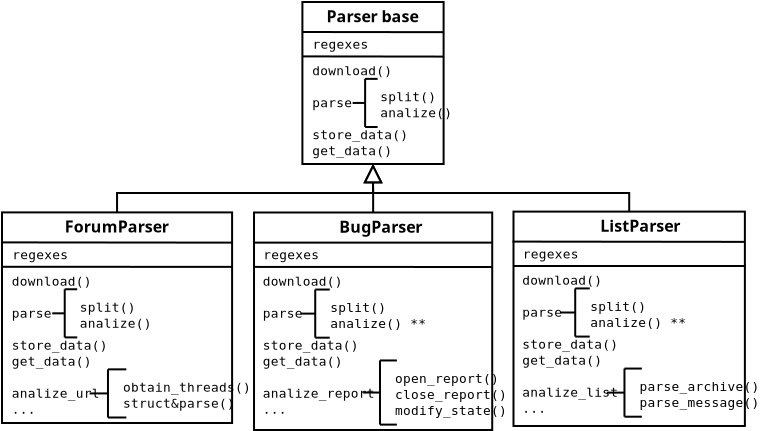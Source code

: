 <?xml version="1.0" encoding="UTF-8"?>
<dia:diagram xmlns:dia="http://www.lysator.liu.se/~alla/dia/">
  <dia:layer name="Fondo" visible="true">
    <dia:object type="UML - Generalization" version="0" id="O0">
      <dia:attribute name="obj_pos">
        <dia:point val="34.953,15.15"/>
      </dia:attribute>
      <dia:attribute name="obj_bb">
        <dia:rectangle val="22.105,15.1;35.803,17.62"/>
      </dia:attribute>
      <dia:attribute name="orth_points">
        <dia:point val="34.953,15.15"/>
        <dia:point val="34.953,16.6"/>
        <dia:point val="22.155,16.6"/>
        <dia:point val="22.155,17.57"/>
      </dia:attribute>
      <dia:attribute name="orth_orient">
        <dia:enum val="1"/>
        <dia:enum val="0"/>
        <dia:enum val="1"/>
      </dia:attribute>
      <dia:attribute name="orth_autoroute">
        <dia:boolean val="false"/>
      </dia:attribute>
      <dia:attribute name="line_colour">
        <dia:color val="#000000"/>
      </dia:attribute>
      <dia:attribute name="name">
        <dia:string>##</dia:string>
      </dia:attribute>
      <dia:attribute name="stereotype">
        <dia:string>##</dia:string>
      </dia:attribute>
      <dia:connections>
        <dia:connection handle="0" to="O3" connection="6"/>
        <dia:connection handle="1" to="O10" connection="1"/>
      </dia:connections>
    </dia:object>
    <dia:object type="UML - Generalization" version="0" id="O1">
      <dia:attribute name="obj_pos">
        <dia:point val="34.953,15.15"/>
      </dia:attribute>
      <dia:attribute name="obj_bb">
        <dia:rectangle val="34.103,15.1;35.803,17.625"/>
      </dia:attribute>
      <dia:attribute name="orth_points">
        <dia:point val="34.953,15.15"/>
        <dia:point val="34.953,16.363"/>
        <dia:point val="34.959,16.363"/>
        <dia:point val="34.959,17.575"/>
      </dia:attribute>
      <dia:attribute name="orth_orient">
        <dia:enum val="1"/>
        <dia:enum val="0"/>
        <dia:enum val="1"/>
      </dia:attribute>
      <dia:attribute name="orth_autoroute">
        <dia:boolean val="true"/>
      </dia:attribute>
      <dia:attribute name="line_colour">
        <dia:color val="#000000"/>
      </dia:attribute>
      <dia:attribute name="name">
        <dia:string>##</dia:string>
      </dia:attribute>
      <dia:attribute name="stereotype">
        <dia:string>##</dia:string>
      </dia:attribute>
      <dia:connections>
        <dia:connection handle="0" to="O3" connection="6"/>
        <dia:connection handle="1" to="O18" connection="1"/>
      </dia:connections>
    </dia:object>
    <dia:object type="UML - Generalization" version="0" id="O2">
      <dia:attribute name="obj_pos">
        <dia:point val="34.953,15.15"/>
      </dia:attribute>
      <dia:attribute name="obj_bb">
        <dia:rectangle val="34.103,15.1;47.812,17.58"/>
      </dia:attribute>
      <dia:attribute name="orth_points">
        <dia:point val="34.953,15.15"/>
        <dia:point val="34.953,16.6"/>
        <dia:point val="47.762,16.6"/>
        <dia:point val="47.762,17.53"/>
      </dia:attribute>
      <dia:attribute name="orth_orient">
        <dia:enum val="1"/>
        <dia:enum val="0"/>
        <dia:enum val="1"/>
      </dia:attribute>
      <dia:attribute name="orth_autoroute">
        <dia:boolean val="false"/>
      </dia:attribute>
      <dia:attribute name="line_colour">
        <dia:color val="#000000"/>
      </dia:attribute>
      <dia:attribute name="name">
        <dia:string>##</dia:string>
      </dia:attribute>
      <dia:attribute name="stereotype">
        <dia:string>##</dia:string>
      </dia:attribute>
      <dia:connections>
        <dia:connection handle="0" to="O3" connection="6"/>
        <dia:connection handle="1" to="O26" connection="1"/>
      </dia:connections>
    </dia:object>
    <dia:group>
      <dia:object type="Standard - Box" version="0" id="O3">
        <dia:attribute name="obj_pos">
          <dia:point val="31.422,7.05"/>
        </dia:attribute>
        <dia:attribute name="obj_bb">
          <dia:rectangle val="31.372,7;38.533,15.2"/>
        </dia:attribute>
        <dia:attribute name="elem_corner">
          <dia:point val="31.422,7.05"/>
        </dia:attribute>
        <dia:attribute name="elem_width">
          <dia:real val="7.06"/>
        </dia:attribute>
        <dia:attribute name="elem_height">
          <dia:real val="8.1"/>
        </dia:attribute>
        <dia:attribute name="show_background">
          <dia:boolean val="true"/>
        </dia:attribute>
      </dia:object>
      <dia:object type="Standard - Line" version="0" id="O4">
        <dia:attribute name="obj_pos">
          <dia:point val="31.422,8.55"/>
        </dia:attribute>
        <dia:attribute name="obj_bb">
          <dia:rectangle val="31.372,8.5;38.536,8.608"/>
        </dia:attribute>
        <dia:attribute name="conn_endpoints">
          <dia:point val="31.422,8.55"/>
          <dia:point val="38.486,8.558"/>
        </dia:attribute>
        <dia:attribute name="numcp">
          <dia:int val="1"/>
        </dia:attribute>
      </dia:object>
      <dia:object type="Standard - Text" version="0" id="O5">
        <dia:attribute name="obj_pos">
          <dia:point val="34.953,8.059"/>
        </dia:attribute>
        <dia:attribute name="obj_bb">
          <dia:rectangle val="32.879,7.209;37.029,8.459"/>
        </dia:attribute>
        <dia:attribute name="text">
          <dia:composite type="text">
            <dia:attribute name="string">
              <dia:string>#Parser base#</dia:string>
            </dia:attribute>
            <dia:attribute name="font">
              <dia:font family="sans" style="80" name="Helvetica"/>
            </dia:attribute>
            <dia:attribute name="height">
              <dia:real val="1"/>
            </dia:attribute>
            <dia:attribute name="pos">
              <dia:point val="34.953,8.059"/>
            </dia:attribute>
            <dia:attribute name="color">
              <dia:color val="#000000"/>
            </dia:attribute>
            <dia:attribute name="alignment">
              <dia:enum val="1"/>
            </dia:attribute>
          </dia:composite>
        </dia:attribute>
      </dia:object>
      <dia:object type="Standard - Line" version="0" id="O6">
        <dia:attribute name="obj_pos">
          <dia:point val="31.453,9.77"/>
        </dia:attribute>
        <dia:attribute name="obj_bb">
          <dia:rectangle val="31.402,9.72;38.555,9.829"/>
        </dia:attribute>
        <dia:attribute name="conn_endpoints">
          <dia:point val="31.453,9.77"/>
          <dia:point val="38.505,9.779"/>
        </dia:attribute>
        <dia:attribute name="numcp">
          <dia:int val="1"/>
        </dia:attribute>
      </dia:object>
      <dia:object type="Standard - Text" version="0" id="O7">
        <dia:attribute name="obj_pos">
          <dia:point val="31.933,9.392"/>
        </dia:attribute>
        <dia:attribute name="obj_bb">
          <dia:rectangle val="31.933,8.721;34.404,9.785"/>
        </dia:attribute>
        <dia:attribute name="text">
          <dia:composite type="text">
            <dia:attribute name="string">
              <dia:string>#regexes#</dia:string>
            </dia:attribute>
            <dia:attribute name="font">
              <dia:font family="monospace" style="0" name="Courier"/>
            </dia:attribute>
            <dia:attribute name="height">
              <dia:real val="0.8"/>
            </dia:attribute>
            <dia:attribute name="pos">
              <dia:point val="31.933,9.392"/>
            </dia:attribute>
            <dia:attribute name="color">
              <dia:color val="#000000"/>
            </dia:attribute>
            <dia:attribute name="alignment">
              <dia:enum val="0"/>
            </dia:attribute>
          </dia:composite>
        </dia:attribute>
      </dia:object>
      <dia:object type="Standard - Text" version="0" id="O8">
        <dia:attribute name="obj_pos">
          <dia:point val="31.913,10.713"/>
        </dia:attribute>
        <dia:attribute name="obj_bb">
          <dia:rectangle val="31.913,10.041;36.134,15.105"/>
        </dia:attribute>
        <dia:attribute name="text">
          <dia:composite type="text">
            <dia:attribute name="string">
              <dia:string>#download()

parse

store_data()
get_data()#</dia:string>
            </dia:attribute>
            <dia:attribute name="font">
              <dia:font family="monospace" style="0" name="Courier"/>
            </dia:attribute>
            <dia:attribute name="height">
              <dia:real val="0.8"/>
            </dia:attribute>
            <dia:attribute name="pos">
              <dia:point val="31.913,10.713"/>
            </dia:attribute>
            <dia:attribute name="color">
              <dia:color val="#000000"/>
            </dia:attribute>
            <dia:attribute name="alignment">
              <dia:enum val="0"/>
            </dia:attribute>
          </dia:composite>
        </dia:attribute>
      </dia:object>
      <dia:object type="SDL - Comment" version="0" id="O9">
        <dia:attribute name="obj_pos">
          <dia:point val="33.933,10.893"/>
        </dia:attribute>
        <dia:attribute name="obj_bb">
          <dia:rectangle val="33.933,10.842;38.058,13.35"/>
        </dia:attribute>
        <dia:attribute name="elem_corner">
          <dia:point val="33.933,10.893"/>
        </dia:attribute>
        <dia:attribute name="elem_width">
          <dia:real val="1.25"/>
        </dia:attribute>
        <dia:attribute name="elem_height">
          <dia:real val="2.407"/>
        </dia:attribute>
        <dia:attribute name="line_width">
          <dia:real val="0.1"/>
        </dia:attribute>
        <dia:attribute name="line_colour">
          <dia:color val="#000000"/>
        </dia:attribute>
        <dia:attribute name="fill_colour">
          <dia:color val="#ffffff"/>
        </dia:attribute>
        <dia:attribute name="show_background">
          <dia:boolean val="true"/>
        </dia:attribute>
        <dia:attribute name="line_style">
          <dia:enum val="0"/>
          <dia:real val="1"/>
        </dia:attribute>
        <dia:attribute name="text">
          <dia:composite type="text">
            <dia:attribute name="string">
              <dia:string># split()
 analize()#</dia:string>
            </dia:attribute>
            <dia:attribute name="font">
              <dia:font family="monospace" style="0" name="Courier"/>
            </dia:attribute>
            <dia:attribute name="height">
              <dia:real val="0.8"/>
            </dia:attribute>
            <dia:attribute name="pos">
              <dia:point val="34.558,11.946"/>
            </dia:attribute>
            <dia:attribute name="color">
              <dia:color val="#000000"/>
            </dia:attribute>
            <dia:attribute name="alignment">
              <dia:enum val="0"/>
            </dia:attribute>
          </dia:composite>
        </dia:attribute>
        <dia:attribute name="flip_horizontal">
          <dia:boolean val="false"/>
        </dia:attribute>
        <dia:attribute name="flip_vertical">
          <dia:boolean val="false"/>
        </dia:attribute>
      </dia:object>
    </dia:group>
    <dia:group>
      <dia:object type="Standard - Box" version="0" id="O10">
        <dia:attribute name="obj_pos">
          <dia:point val="16.402,17.57"/>
        </dia:attribute>
        <dia:attribute name="obj_bb">
          <dia:rectangle val="16.352,17.52;27.957,28.15"/>
        </dia:attribute>
        <dia:attribute name="elem_corner">
          <dia:point val="16.402,17.57"/>
        </dia:attribute>
        <dia:attribute name="elem_width">
          <dia:real val="11.505"/>
        </dia:attribute>
        <dia:attribute name="elem_height">
          <dia:real val="10.53"/>
        </dia:attribute>
        <dia:attribute name="show_background">
          <dia:boolean val="true"/>
        </dia:attribute>
      </dia:object>
      <dia:object type="Standard - Line" version="0" id="O11">
        <dia:attribute name="obj_pos">
          <dia:point val="16.402,19.07"/>
        </dia:attribute>
        <dia:attribute name="obj_bb">
          <dia:rectangle val="16.352,19.02;27.971,19.131"/>
        </dia:attribute>
        <dia:attribute name="conn_endpoints">
          <dia:point val="16.402,19.07"/>
          <dia:point val="27.921,19.081"/>
        </dia:attribute>
        <dia:attribute name="numcp">
          <dia:int val="1"/>
        </dia:attribute>
      </dia:object>
      <dia:object type="Standard - Text" version="0" id="O12">
        <dia:attribute name="obj_pos">
          <dia:point val="22.134,18.579"/>
        </dia:attribute>
        <dia:attribute name="obj_bb">
          <dia:rectangle val="19.808,17.729;24.459,18.979"/>
        </dia:attribute>
        <dia:attribute name="text">
          <dia:composite type="text">
            <dia:attribute name="string">
              <dia:string>#ForumParser#</dia:string>
            </dia:attribute>
            <dia:attribute name="font">
              <dia:font family="sans" style="80" name="Helvetica"/>
            </dia:attribute>
            <dia:attribute name="height">
              <dia:real val="1"/>
            </dia:attribute>
            <dia:attribute name="pos">
              <dia:point val="22.134,18.579"/>
            </dia:attribute>
            <dia:attribute name="color">
              <dia:color val="#000000"/>
            </dia:attribute>
            <dia:attribute name="alignment">
              <dia:enum val="1"/>
            </dia:attribute>
          </dia:composite>
        </dia:attribute>
      </dia:object>
      <dia:object type="Standard - Line" version="0" id="O13">
        <dia:attribute name="obj_pos">
          <dia:point val="16.433,20.29"/>
        </dia:attribute>
        <dia:attribute name="obj_bb">
          <dia:rectangle val="16.383,20.24;27.957,20.343"/>
        </dia:attribute>
        <dia:attribute name="conn_endpoints">
          <dia:point val="16.433,20.29"/>
          <dia:point val="27.907,20.293"/>
        </dia:attribute>
        <dia:attribute name="numcp">
          <dia:int val="1"/>
        </dia:attribute>
      </dia:object>
      <dia:object type="Standard - Text" version="0" id="O14">
        <dia:attribute name="obj_pos">
          <dia:point val="16.913,19.913"/>
        </dia:attribute>
        <dia:attribute name="obj_bb">
          <dia:rectangle val="16.913,19.262;19.363,20.262"/>
        </dia:attribute>
        <dia:attribute name="text">
          <dia:composite type="text">
            <dia:attribute name="string">
              <dia:string>#regexes#</dia:string>
            </dia:attribute>
            <dia:attribute name="font">
              <dia:font family="monospace" style="0" name="Courier"/>
            </dia:attribute>
            <dia:attribute name="height">
              <dia:real val="0.8"/>
            </dia:attribute>
            <dia:attribute name="pos">
              <dia:point val="16.913,19.913"/>
            </dia:attribute>
            <dia:attribute name="color">
              <dia:color val="#000000"/>
            </dia:attribute>
            <dia:attribute name="alignment">
              <dia:enum val="0"/>
            </dia:attribute>
          </dia:composite>
        </dia:attribute>
      </dia:object>
      <dia:object type="Standard - Text" version="0" id="O15">
        <dia:attribute name="obj_pos">
          <dia:point val="16.893,21.233"/>
        </dia:attribute>
        <dia:attribute name="obj_bb">
          <dia:rectangle val="16.893,20.582;21.093,27.983"/>
        </dia:attribute>
        <dia:attribute name="text">
          <dia:composite type="text">
            <dia:attribute name="string">
              <dia:string>#download()

parse

store_data()
get_data()

analize_url
...#</dia:string>
            </dia:attribute>
            <dia:attribute name="font">
              <dia:font family="monospace" style="0" name="Courier"/>
            </dia:attribute>
            <dia:attribute name="height">
              <dia:real val="0.8"/>
            </dia:attribute>
            <dia:attribute name="pos">
              <dia:point val="16.893,21.233"/>
            </dia:attribute>
            <dia:attribute name="color">
              <dia:color val="#000000"/>
            </dia:attribute>
            <dia:attribute name="alignment">
              <dia:enum val="0"/>
            </dia:attribute>
          </dia:composite>
        </dia:attribute>
      </dia:object>
      <dia:object type="SDL - Comment" version="0" id="O16">
        <dia:attribute name="obj_pos">
          <dia:point val="18.913,21.413"/>
        </dia:attribute>
        <dia:attribute name="obj_bb">
          <dia:rectangle val="18.913,21.363;23.038,23.87"/>
        </dia:attribute>
        <dia:attribute name="elem_corner">
          <dia:point val="18.913,21.413"/>
        </dia:attribute>
        <dia:attribute name="elem_width">
          <dia:real val="1.25"/>
        </dia:attribute>
        <dia:attribute name="elem_height">
          <dia:real val="2.407"/>
        </dia:attribute>
        <dia:attribute name="line_width">
          <dia:real val="0.1"/>
        </dia:attribute>
        <dia:attribute name="line_colour">
          <dia:color val="#000000"/>
        </dia:attribute>
        <dia:attribute name="fill_colour">
          <dia:color val="#ffffff"/>
        </dia:attribute>
        <dia:attribute name="show_background">
          <dia:boolean val="true"/>
        </dia:attribute>
        <dia:attribute name="line_style">
          <dia:enum val="0"/>
          <dia:real val="1"/>
        </dia:attribute>
        <dia:attribute name="text">
          <dia:composite type="text">
            <dia:attribute name="string">
              <dia:string># split()
 analize()#</dia:string>
            </dia:attribute>
            <dia:attribute name="font">
              <dia:font family="monospace" style="0" name="Courier"/>
            </dia:attribute>
            <dia:attribute name="height">
              <dia:real val="0.8"/>
            </dia:attribute>
            <dia:attribute name="pos">
              <dia:point val="19.538,22.466"/>
            </dia:attribute>
            <dia:attribute name="color">
              <dia:color val="#000000"/>
            </dia:attribute>
            <dia:attribute name="alignment">
              <dia:enum val="0"/>
            </dia:attribute>
          </dia:composite>
        </dia:attribute>
        <dia:attribute name="flip_horizontal">
          <dia:boolean val="false"/>
        </dia:attribute>
        <dia:attribute name="flip_vertical">
          <dia:boolean val="false"/>
        </dia:attribute>
      </dia:object>
      <dia:object type="SDL - Comment" version="0" id="O17">
        <dia:attribute name="obj_pos">
          <dia:point val="20.856,25.418"/>
        </dia:attribute>
        <dia:attribute name="obj_bb">
          <dia:rectangle val="20.856,25.367;27.65,27.875"/>
        </dia:attribute>
        <dia:attribute name="elem_corner">
          <dia:point val="20.856,25.418"/>
        </dia:attribute>
        <dia:attribute name="elem_width">
          <dia:real val="1.689"/>
        </dia:attribute>
        <dia:attribute name="elem_height">
          <dia:real val="2.407"/>
        </dia:attribute>
        <dia:attribute name="line_width">
          <dia:real val="0.1"/>
        </dia:attribute>
        <dia:attribute name="line_colour">
          <dia:color val="#000000"/>
        </dia:attribute>
        <dia:attribute name="fill_colour">
          <dia:color val="#ffffff"/>
        </dia:attribute>
        <dia:attribute name="show_background">
          <dia:boolean val="true"/>
        </dia:attribute>
        <dia:attribute name="line_style">
          <dia:enum val="0"/>
          <dia:real val="1"/>
        </dia:attribute>
        <dia:attribute name="text">
          <dia:composite type="text">
            <dia:attribute name="string">
              <dia:string># obtain_threads()
 struct&amp;parse()#</dia:string>
            </dia:attribute>
            <dia:attribute name="font">
              <dia:font family="monospace" style="0" name="Courier"/>
            </dia:attribute>
            <dia:attribute name="height">
              <dia:real val="0.8"/>
            </dia:attribute>
            <dia:attribute name="pos">
              <dia:point val="21.7,26.471"/>
            </dia:attribute>
            <dia:attribute name="color">
              <dia:color val="#000000"/>
            </dia:attribute>
            <dia:attribute name="alignment">
              <dia:enum val="0"/>
            </dia:attribute>
          </dia:composite>
        </dia:attribute>
        <dia:attribute name="flip_horizontal">
          <dia:boolean val="false"/>
        </dia:attribute>
        <dia:attribute name="flip_vertical">
          <dia:boolean val="false"/>
        </dia:attribute>
      </dia:object>
    </dia:group>
    <dia:group>
      <dia:object type="Standard - Box" version="0" id="O18">
        <dia:attribute name="obj_pos">
          <dia:point val="29.003,17.575"/>
        </dia:attribute>
        <dia:attribute name="obj_bb">
          <dia:rectangle val="28.953,17.525;40.964,28.5"/>
        </dia:attribute>
        <dia:attribute name="elem_corner">
          <dia:point val="29.003,17.575"/>
        </dia:attribute>
        <dia:attribute name="elem_width">
          <dia:real val="11.91"/>
        </dia:attribute>
        <dia:attribute name="elem_height">
          <dia:real val="10.875"/>
        </dia:attribute>
        <dia:attribute name="show_background">
          <dia:boolean val="true"/>
        </dia:attribute>
      </dia:object>
      <dia:object type="Standard - Line" version="0" id="O19">
        <dia:attribute name="obj_pos">
          <dia:point val="28.988,19.081"/>
        </dia:attribute>
        <dia:attribute name="obj_bb">
          <dia:rectangle val="28.938,19.031;40.972,19.131"/>
        </dia:attribute>
        <dia:attribute name="conn_endpoints">
          <dia:point val="28.988,19.081"/>
          <dia:point val="40.922,19.081"/>
        </dia:attribute>
        <dia:attribute name="numcp">
          <dia:int val="1"/>
        </dia:attribute>
      </dia:object>
      <dia:object type="Standard - Text" version="0" id="O20">
        <dia:attribute name="obj_pos">
          <dia:point val="35.334,18.584"/>
        </dia:attribute>
        <dia:attribute name="obj_bb">
          <dia:rectangle val="33.459,17.734;37.209,18.984"/>
        </dia:attribute>
        <dia:attribute name="text">
          <dia:composite type="text">
            <dia:attribute name="string">
              <dia:string>#BugParser#</dia:string>
            </dia:attribute>
            <dia:attribute name="font">
              <dia:font family="sans" style="80" name="Helvetica"/>
            </dia:attribute>
            <dia:attribute name="height">
              <dia:real val="1"/>
            </dia:attribute>
            <dia:attribute name="pos">
              <dia:point val="35.334,18.584"/>
            </dia:attribute>
            <dia:attribute name="color">
              <dia:color val="#000000"/>
            </dia:attribute>
            <dia:attribute name="alignment">
              <dia:enum val="1"/>
            </dia:attribute>
          </dia:composite>
        </dia:attribute>
      </dia:object>
      <dia:object type="Standard - Line" version="0" id="O21">
        <dia:attribute name="obj_pos">
          <dia:point val="28.983,20.295"/>
        </dia:attribute>
        <dia:attribute name="obj_bb">
          <dia:rectangle val="28.933,20.245;40.964,20.35"/>
        </dia:attribute>
        <dia:attribute name="conn_endpoints">
          <dia:point val="28.983,20.295"/>
          <dia:point val="40.914,20.3"/>
        </dia:attribute>
        <dia:attribute name="numcp">
          <dia:int val="1"/>
        </dia:attribute>
      </dia:object>
      <dia:object type="Standard - Text" version="0" id="O22">
        <dia:attribute name="obj_pos">
          <dia:point val="29.464,19.918"/>
        </dia:attribute>
        <dia:attribute name="obj_bb">
          <dia:rectangle val="29.464,19.267;31.914,20.267"/>
        </dia:attribute>
        <dia:attribute name="text">
          <dia:composite type="text">
            <dia:attribute name="string">
              <dia:string>#regexes#</dia:string>
            </dia:attribute>
            <dia:attribute name="font">
              <dia:font family="monospace" style="0" name="Courier"/>
            </dia:attribute>
            <dia:attribute name="height">
              <dia:real val="0.8"/>
            </dia:attribute>
            <dia:attribute name="pos">
              <dia:point val="29.464,19.918"/>
            </dia:attribute>
            <dia:attribute name="color">
              <dia:color val="#000000"/>
            </dia:attribute>
            <dia:attribute name="alignment">
              <dia:enum val="0"/>
            </dia:attribute>
          </dia:composite>
        </dia:attribute>
      </dia:object>
      <dia:object type="Standard - Text" version="0" id="O23">
        <dia:attribute name="obj_pos">
          <dia:point val="29.444,21.238"/>
        </dia:attribute>
        <dia:attribute name="obj_bb">
          <dia:rectangle val="29.444,20.587;34.344,27.988"/>
        </dia:attribute>
        <dia:attribute name="text">
          <dia:composite type="text">
            <dia:attribute name="string">
              <dia:string>#download()

parse

store_data()
get_data()

analize_report
...#</dia:string>
            </dia:attribute>
            <dia:attribute name="font">
              <dia:font family="monospace" style="0" name="Courier"/>
            </dia:attribute>
            <dia:attribute name="height">
              <dia:real val="0.8"/>
            </dia:attribute>
            <dia:attribute name="pos">
              <dia:point val="29.444,21.238"/>
            </dia:attribute>
            <dia:attribute name="color">
              <dia:color val="#000000"/>
            </dia:attribute>
            <dia:attribute name="alignment">
              <dia:enum val="0"/>
            </dia:attribute>
          </dia:composite>
        </dia:attribute>
      </dia:object>
      <dia:object type="SDL - Comment" version="0" id="O24">
        <dia:attribute name="obj_pos">
          <dia:point val="34.457,24.973"/>
        </dia:attribute>
        <dia:attribute name="obj_bb">
          <dia:rectangle val="34.457,24.922;40.551,28.23"/>
        </dia:attribute>
        <dia:attribute name="elem_corner">
          <dia:point val="34.457,24.973"/>
        </dia:attribute>
        <dia:attribute name="elem_width">
          <dia:real val="1.689"/>
        </dia:attribute>
        <dia:attribute name="elem_height">
          <dia:real val="3.207"/>
        </dia:attribute>
        <dia:attribute name="line_width">
          <dia:real val="0.1"/>
        </dia:attribute>
        <dia:attribute name="line_colour">
          <dia:color val="#000000"/>
        </dia:attribute>
        <dia:attribute name="fill_colour">
          <dia:color val="#ffffff"/>
        </dia:attribute>
        <dia:attribute name="show_background">
          <dia:boolean val="true"/>
        </dia:attribute>
        <dia:attribute name="line_style">
          <dia:enum val="0"/>
          <dia:real val="1"/>
        </dia:attribute>
        <dia:attribute name="text">
          <dia:composite type="text">
            <dia:attribute name="string">
              <dia:string># open_report()
 close_report()
 modify_state()#</dia:string>
            </dia:attribute>
            <dia:attribute name="font">
              <dia:font family="monospace" style="0" name="Courier"/>
            </dia:attribute>
            <dia:attribute name="height">
              <dia:real val="0.8"/>
            </dia:attribute>
            <dia:attribute name="pos">
              <dia:point val="35.301,26.026"/>
            </dia:attribute>
            <dia:attribute name="color">
              <dia:color val="#000000"/>
            </dia:attribute>
            <dia:attribute name="alignment">
              <dia:enum val="0"/>
            </dia:attribute>
          </dia:composite>
        </dia:attribute>
        <dia:attribute name="flip_horizontal">
          <dia:boolean val="false"/>
        </dia:attribute>
        <dia:attribute name="flip_vertical">
          <dia:boolean val="false"/>
        </dia:attribute>
      </dia:object>
      <dia:object type="SDL - Comment" version="0" id="O25">
        <dia:attribute name="obj_pos">
          <dia:point val="31.394,21.427"/>
        </dia:attribute>
        <dia:attribute name="obj_bb">
          <dia:rectangle val="31.394,21.378;36.614,23.885"/>
        </dia:attribute>
        <dia:attribute name="elem_corner">
          <dia:point val="31.394,21.427"/>
        </dia:attribute>
        <dia:attribute name="elem_width">
          <dia:real val="1.339"/>
        </dia:attribute>
        <dia:attribute name="elem_height">
          <dia:real val="2.407"/>
        </dia:attribute>
        <dia:attribute name="line_width">
          <dia:real val="0.1"/>
        </dia:attribute>
        <dia:attribute name="line_colour">
          <dia:color val="#000000"/>
        </dia:attribute>
        <dia:attribute name="fill_colour">
          <dia:color val="#ffffff"/>
        </dia:attribute>
        <dia:attribute name="show_background">
          <dia:boolean val="true"/>
        </dia:attribute>
        <dia:attribute name="line_style">
          <dia:enum val="0"/>
          <dia:real val="1"/>
        </dia:attribute>
        <dia:attribute name="text">
          <dia:composite type="text">
            <dia:attribute name="string">
              <dia:string># split()
 analize() **#</dia:string>
            </dia:attribute>
            <dia:attribute name="font">
              <dia:font family="monospace" style="0" name="Courier"/>
            </dia:attribute>
            <dia:attribute name="height">
              <dia:real val="0.8"/>
            </dia:attribute>
            <dia:attribute name="pos">
              <dia:point val="32.064,22.481"/>
            </dia:attribute>
            <dia:attribute name="color">
              <dia:color val="#000000"/>
            </dia:attribute>
            <dia:attribute name="alignment">
              <dia:enum val="0"/>
            </dia:attribute>
          </dia:composite>
        </dia:attribute>
        <dia:attribute name="flip_horizontal">
          <dia:boolean val="false"/>
        </dia:attribute>
        <dia:attribute name="flip_vertical">
          <dia:boolean val="false"/>
        </dia:attribute>
      </dia:object>
    </dia:group>
    <dia:group>
      <dia:object type="Standard - Box" version="0" id="O26">
        <dia:attribute name="obj_pos">
          <dia:point val="41.977,17.53"/>
        </dia:attribute>
        <dia:attribute name="obj_bb">
          <dia:rectangle val="41.928,17.48;53.596,28.3"/>
        </dia:attribute>
        <dia:attribute name="elem_corner">
          <dia:point val="41.977,17.53"/>
        </dia:attribute>
        <dia:attribute name="elem_width">
          <dia:real val="11.569"/>
        </dia:attribute>
        <dia:attribute name="elem_height">
          <dia:real val="10.72"/>
        </dia:attribute>
        <dia:attribute name="show_background">
          <dia:boolean val="true"/>
        </dia:attribute>
      </dia:object>
      <dia:object type="Standard - Text" version="0" id="O27">
        <dia:attribute name="obj_pos">
          <dia:point val="48.309,18.539"/>
        </dia:attribute>
        <dia:attribute name="obj_bb">
          <dia:rectangle val="46.533,17.689;50.084,18.939"/>
        </dia:attribute>
        <dia:attribute name="text">
          <dia:composite type="text">
            <dia:attribute name="string">
              <dia:string>#ListParser#</dia:string>
            </dia:attribute>
            <dia:attribute name="font">
              <dia:font family="sans" style="80" name="Helvetica"/>
            </dia:attribute>
            <dia:attribute name="height">
              <dia:real val="1"/>
            </dia:attribute>
            <dia:attribute name="pos">
              <dia:point val="48.309,18.539"/>
            </dia:attribute>
            <dia:attribute name="color">
              <dia:color val="#000000"/>
            </dia:attribute>
            <dia:attribute name="alignment">
              <dia:enum val="1"/>
            </dia:attribute>
          </dia:composite>
        </dia:attribute>
      </dia:object>
      <dia:object type="Standard - Text" version="0" id="O28">
        <dia:attribute name="obj_pos">
          <dia:point val="42.438,19.872"/>
        </dia:attribute>
        <dia:attribute name="obj_bb">
          <dia:rectangle val="42.438,19.223;44.888,20.223"/>
        </dia:attribute>
        <dia:attribute name="text">
          <dia:composite type="text">
            <dia:attribute name="string">
              <dia:string>#regexes#</dia:string>
            </dia:attribute>
            <dia:attribute name="font">
              <dia:font family="monospace" style="0" name="Courier"/>
            </dia:attribute>
            <dia:attribute name="height">
              <dia:real val="0.8"/>
            </dia:attribute>
            <dia:attribute name="pos">
              <dia:point val="42.438,19.872"/>
            </dia:attribute>
            <dia:attribute name="color">
              <dia:color val="#000000"/>
            </dia:attribute>
            <dia:attribute name="alignment">
              <dia:enum val="0"/>
            </dia:attribute>
          </dia:composite>
        </dia:attribute>
      </dia:object>
      <dia:object type="Standard - Text" version="0" id="O29">
        <dia:attribute name="obj_pos">
          <dia:point val="42.418,21.192"/>
        </dia:attribute>
        <dia:attribute name="obj_bb">
          <dia:rectangle val="42.418,20.543;46.618,27.942"/>
        </dia:attribute>
        <dia:attribute name="text">
          <dia:composite type="text">
            <dia:attribute name="string">
              <dia:string>#download()

parse

store_data()
get_data()

analize_list
...#</dia:string>
            </dia:attribute>
            <dia:attribute name="font">
              <dia:font family="monospace" style="0" name="Courier"/>
            </dia:attribute>
            <dia:attribute name="height">
              <dia:real val="0.8"/>
            </dia:attribute>
            <dia:attribute name="pos">
              <dia:point val="42.418,21.192"/>
            </dia:attribute>
            <dia:attribute name="color">
              <dia:color val="#000000"/>
            </dia:attribute>
            <dia:attribute name="alignment">
              <dia:enum val="0"/>
            </dia:attribute>
          </dia:composite>
        </dia:attribute>
      </dia:object>
      <dia:object type="SDL - Comment" version="0" id="O30">
        <dia:attribute name="obj_pos">
          <dia:point val="44.393,21.372"/>
        </dia:attribute>
        <dia:attribute name="obj_bb">
          <dia:rectangle val="44.393,21.323;49.613,23.83"/>
        </dia:attribute>
        <dia:attribute name="elem_corner">
          <dia:point val="44.393,21.372"/>
        </dia:attribute>
        <dia:attribute name="elem_width">
          <dia:real val="1.339"/>
        </dia:attribute>
        <dia:attribute name="elem_height">
          <dia:real val="2.407"/>
        </dia:attribute>
        <dia:attribute name="line_width">
          <dia:real val="0.1"/>
        </dia:attribute>
        <dia:attribute name="line_colour">
          <dia:color val="#000000"/>
        </dia:attribute>
        <dia:attribute name="fill_colour">
          <dia:color val="#ffffff"/>
        </dia:attribute>
        <dia:attribute name="show_background">
          <dia:boolean val="true"/>
        </dia:attribute>
        <dia:attribute name="line_style">
          <dia:enum val="0"/>
          <dia:real val="1"/>
        </dia:attribute>
        <dia:attribute name="text">
          <dia:composite type="text">
            <dia:attribute name="string">
              <dia:string># split()
 analize() **#</dia:string>
            </dia:attribute>
            <dia:attribute name="font">
              <dia:font family="monospace" style="0" name="Courier"/>
            </dia:attribute>
            <dia:attribute name="height">
              <dia:real val="0.8"/>
            </dia:attribute>
            <dia:attribute name="pos">
              <dia:point val="45.063,22.426"/>
            </dia:attribute>
            <dia:attribute name="color">
              <dia:color val="#000000"/>
            </dia:attribute>
            <dia:attribute name="alignment">
              <dia:enum val="0"/>
            </dia:attribute>
          </dia:composite>
        </dia:attribute>
        <dia:attribute name="flip_horizontal">
          <dia:boolean val="false"/>
        </dia:attribute>
        <dia:attribute name="flip_vertical">
          <dia:boolean val="false"/>
        </dia:attribute>
      </dia:object>
      <dia:object type="SDL - Comment" version="0" id="O31">
        <dia:attribute name="obj_pos">
          <dia:point val="46.724,25.378"/>
        </dia:attribute>
        <dia:attribute name="obj_bb">
          <dia:rectangle val="46.724,25.328;53.125,27.835"/>
        </dia:attribute>
        <dia:attribute name="elem_corner">
          <dia:point val="46.724,25.378"/>
        </dia:attribute>
        <dia:attribute name="elem_width">
          <dia:real val="1.602"/>
        </dia:attribute>
        <dia:attribute name="elem_height">
          <dia:real val="2.407"/>
        </dia:attribute>
        <dia:attribute name="line_width">
          <dia:real val="0.1"/>
        </dia:attribute>
        <dia:attribute name="line_colour">
          <dia:color val="#000000"/>
        </dia:attribute>
        <dia:attribute name="fill_colour">
          <dia:color val="#ffffff"/>
        </dia:attribute>
        <dia:attribute name="show_background">
          <dia:boolean val="true"/>
        </dia:attribute>
        <dia:attribute name="line_style">
          <dia:enum val="0"/>
          <dia:real val="1"/>
        </dia:attribute>
        <dia:attribute name="text">
          <dia:composite type="text">
            <dia:attribute name="string">
              <dia:string># parse_archive()
 parse_message()#</dia:string>
            </dia:attribute>
            <dia:attribute name="font">
              <dia:font family="monospace" style="0" name="Courier"/>
            </dia:attribute>
            <dia:attribute name="height">
              <dia:real val="0.8"/>
            </dia:attribute>
            <dia:attribute name="pos">
              <dia:point val="47.525,26.431"/>
            </dia:attribute>
            <dia:attribute name="color">
              <dia:color val="#000000"/>
            </dia:attribute>
            <dia:attribute name="alignment">
              <dia:enum val="0"/>
            </dia:attribute>
          </dia:composite>
        </dia:attribute>
        <dia:attribute name="flip_horizontal">
          <dia:boolean val="false"/>
        </dia:attribute>
        <dia:attribute name="flip_vertical">
          <dia:boolean val="false"/>
        </dia:attribute>
      </dia:object>
      <dia:object type="Standard - Line" version="0" id="O32">
        <dia:attribute name="obj_pos">
          <dia:point val="41.928,19.03"/>
        </dia:attribute>
        <dia:attribute name="obj_bb">
          <dia:rectangle val="41.877,18.98;53.611,19.093"/>
        </dia:attribute>
        <dia:attribute name="conn_endpoints">
          <dia:point val="41.928,19.03"/>
          <dia:point val="53.56,19.043"/>
        </dia:attribute>
        <dia:attribute name="numcp">
          <dia:int val="1"/>
        </dia:attribute>
      </dia:object>
      <dia:object type="Standard - Line" version="0" id="O33">
        <dia:attribute name="obj_pos">
          <dia:point val="41.958,20.25"/>
        </dia:attribute>
        <dia:attribute name="obj_bb">
          <dia:rectangle val="41.907,20.2;53.646,20.3"/>
        </dia:attribute>
        <dia:attribute name="conn_endpoints">
          <dia:point val="41.958,20.25"/>
          <dia:point val="53.596,20.25"/>
        </dia:attribute>
        <dia:attribute name="numcp">
          <dia:int val="1"/>
        </dia:attribute>
      </dia:object>
    </dia:group>
  </dia:layer>
</dia:diagram>
